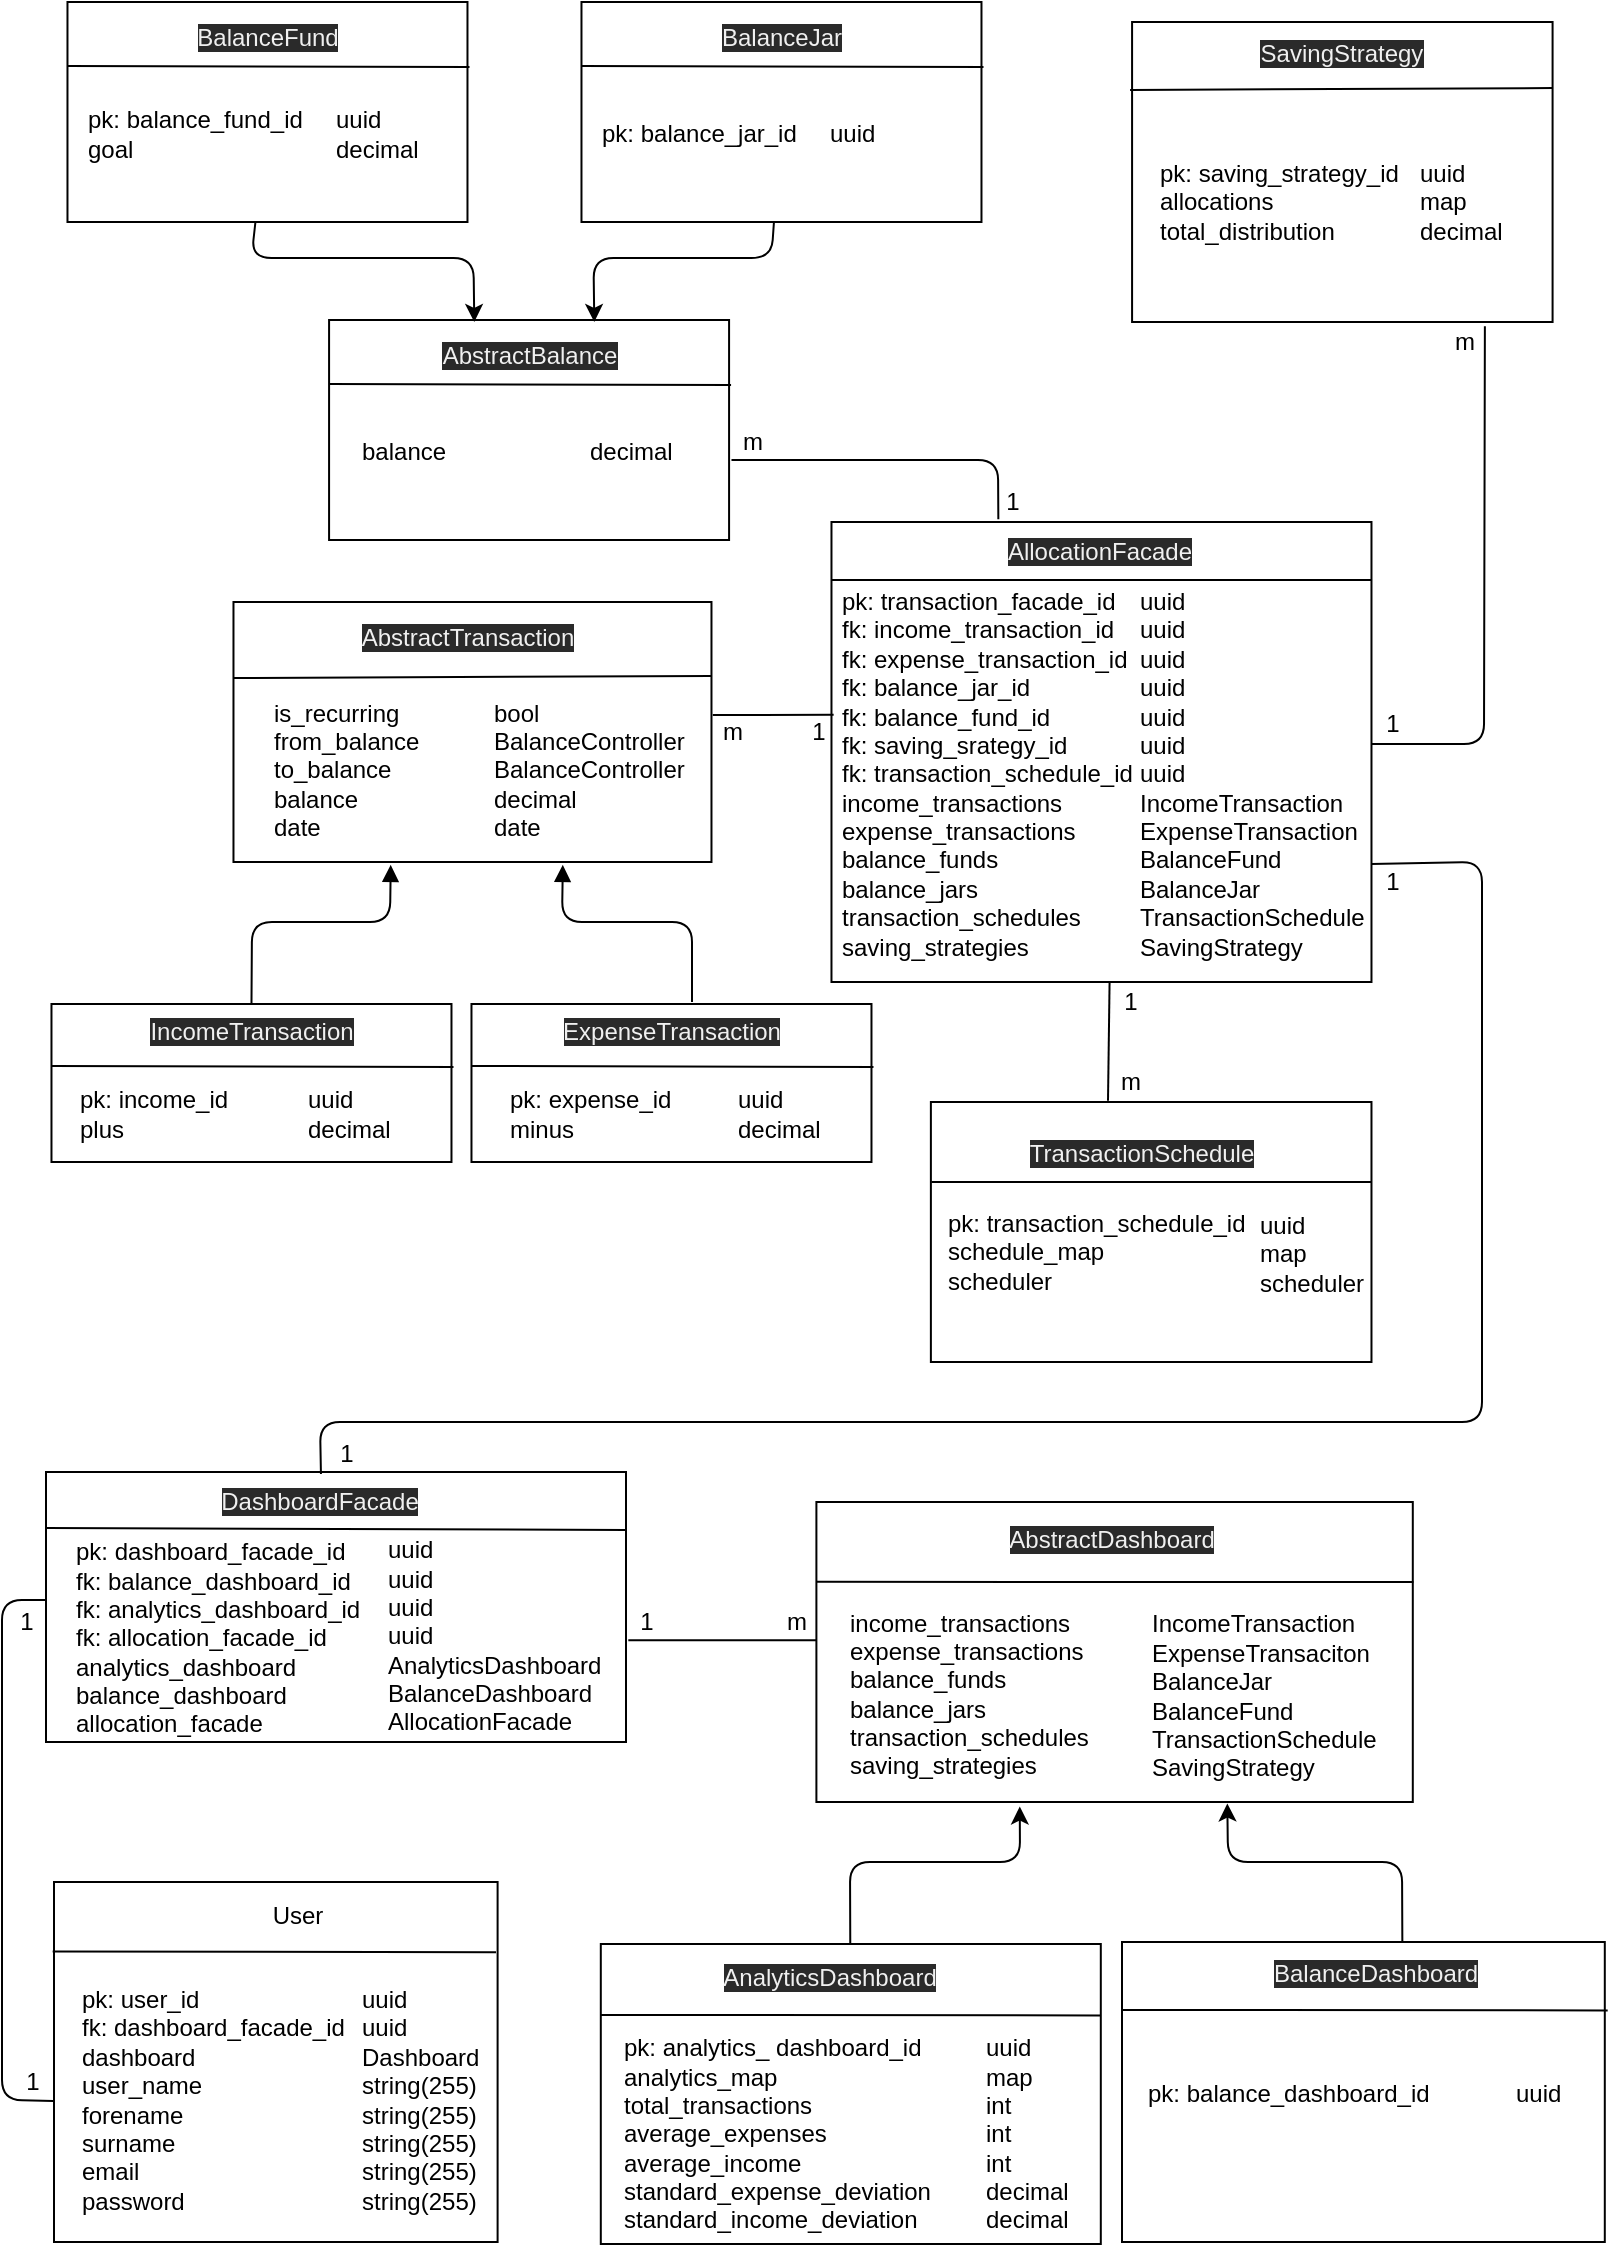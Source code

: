<mxfile>
    <diagram id="Hlew2SzYprfg2hBASBOW" name="Page-1">
        <mxGraphModel dx="754" dy="537" grid="1" gridSize="10" guides="1" tooltips="1" connect="1" arrows="1" fold="1" page="1" pageScale="1" pageWidth="827" pageHeight="1169" math="0" shadow="0">
            <root>
                <mxCell id="0"/>
                <mxCell id="1" parent="0"/>
                <mxCell id="2" value="" style="rounded=0;whiteSpace=wrap;html=1;align=center;" parent="1" vertex="1">
                    <mxGeometry x="46" y="970" width="221.8" height="180" as="geometry"/>
                </mxCell>
                <mxCell id="3" value="" style="rounded=0;whiteSpace=wrap;html=1;" parent="1" vertex="1">
                    <mxGeometry x="427.2" y="780" width="298.2" height="150" as="geometry"/>
                </mxCell>
                <mxCell id="4" value="" style="rounded=0;whiteSpace=wrap;html=1;" parent="1" vertex="1">
                    <mxGeometry x="183.54" y="189" width="200" height="110" as="geometry"/>
                </mxCell>
                <mxCell id="5" value="" style="rounded=0;whiteSpace=wrap;html=1;" parent="1" vertex="1">
                    <mxGeometry x="585.04" y="40" width="210.25" height="150" as="geometry"/>
                </mxCell>
                <mxCell id="6" value="" style="rounded=0;whiteSpace=wrap;html=1;" parent="1" vertex="1">
                    <mxGeometry x="135.74" y="330" width="239" height="130" as="geometry"/>
                </mxCell>
                <mxCell id="19" value="pk: user_id&lt;br&gt;fk: dashboard_facade_id&lt;br&gt;dashboard&lt;br&gt;user_name&lt;br&gt;forename&lt;br&gt;surname&lt;br&gt;email&lt;br&gt;password" style="text;html=1;strokeColor=none;fillColor=none;align=left;verticalAlign=middle;whiteSpace=wrap;rounded=0;" parent="1" vertex="1">
                    <mxGeometry x="57.8" y="1029" width="138.2" height="100" as="geometry"/>
                </mxCell>
                <mxCell id="20" value="uuid&lt;br&gt;uuid&lt;br&gt;Dashboard&lt;br&gt;string(255)&lt;br&gt;string(255)&lt;br&gt;string(255)&lt;br&gt;string(255)&lt;br&gt;string(255)" style="text;html=1;align=left;verticalAlign=middle;resizable=0;points=[];autosize=1;strokeColor=none;fillColor=none;" parent="1" vertex="1">
                    <mxGeometry x="197.8" y="1019" width="70" height="120" as="geometry"/>
                </mxCell>
                <mxCell id="22" value="" style="endArrow=none;html=1;rounded=1;exitX=-0.003;exitY=0.193;exitDx=0;exitDy=0;exitPerimeter=0;entryX=0.996;entryY=0.284;entryDx=0;entryDy=0;entryPerimeter=0;" parent="1" source="2" edge="1">
                    <mxGeometry width="50" height="50" relative="1" as="geometry">
                        <mxPoint x="66.0" y="1004.58" as="sourcePoint"/>
                        <mxPoint x="267.0" y="1005.12" as="targetPoint"/>
                    </mxGeometry>
                </mxCell>
                <mxCell id="23" value="" style="endArrow=none;html=1;rounded=1;exitX=0;exitY=0.266;exitDx=0;exitDy=0;exitPerimeter=0;entryX=1.001;entryY=0.267;entryDx=0;entryDy=0;entryPerimeter=0;" parent="1" source="3" target="3" edge="1">
                    <mxGeometry width="50" height="50" relative="1" as="geometry">
                        <mxPoint x="427.4" y="817.77" as="sourcePoint"/>
                        <mxPoint x="628.4" y="818.28" as="targetPoint"/>
                    </mxGeometry>
                </mxCell>
                <mxCell id="24" value="&lt;span style=&quot;color: rgb(240 , 240 , 240) ; font-family: &amp;#34;helvetica&amp;#34; ; font-size: 12px ; font-style: normal ; font-weight: 400 ; letter-spacing: normal ; text-indent: 0px ; text-transform: none ; word-spacing: 0px ; background-color: rgb(42 , 42 , 42) ; display: inline ; float: none&quot;&gt;AbstractDashboard&lt;/span&gt;" style="text;whiteSpace=wrap;html=1;align=center;" parent="1" vertex="1">
                    <mxGeometry x="545.4" y="785" width="60" height="20" as="geometry"/>
                </mxCell>
                <mxCell id="25" value="&lt;span style=&quot;color: rgb(240 , 240 , 240) ; font-family: &amp;#34;helvetica&amp;#34; ; font-size: 12px ; font-style: normal ; font-weight: 400 ; letter-spacing: normal ; text-indent: 0px ; text-transform: none ; word-spacing: 0px ; background-color: rgb(42 , 42 , 42) ; display: inline ; float: none&quot;&gt;AbstractBalance&lt;/span&gt;" style="text;whiteSpace=wrap;html=1;align=center;" parent="1" vertex="1">
                    <mxGeometry x="253.54" y="193" width="60" height="20" as="geometry"/>
                </mxCell>
                <mxCell id="26" value="" style="endArrow=none;html=1;rounded=1;exitX=-0.009;exitY=0.281;exitDx=0;exitDy=0;exitPerimeter=0;entryX=0.996;entryY=0.284;entryDx=0;entryDy=0;entryPerimeter=0;" parent="1" edge="1">
                    <mxGeometry width="50" height="50" relative="1" as="geometry">
                        <mxPoint x="183.54" y="221.0" as="sourcePoint"/>
                        <mxPoint x="384.54" y="221.51" as="targetPoint"/>
                    </mxGeometry>
                </mxCell>
                <mxCell id="30" value="&lt;span style=&quot;color: rgb(240 , 240 , 240) ; font-family: &amp;#34;helvetica&amp;#34; ; font-size: 12px ; font-style: normal ; font-weight: 400 ; letter-spacing: normal ; text-indent: 0px ; text-transform: none ; word-spacing: 0px ; background-color: rgb(42 , 42 , 42) ; display: inline ; float: none&quot;&gt;AbstractTransaction&lt;/span&gt;" style="text;whiteSpace=wrap;html=1;align=center;" parent="1" vertex="1">
                    <mxGeometry x="207.74" y="334" width="90" height="30" as="geometry"/>
                </mxCell>
                <mxCell id="31" value="" style="endArrow=none;html=1;rounded=1;exitX=-0.009;exitY=0.281;exitDx=0;exitDy=0;exitPerimeter=0;" parent="1" edge="1">
                    <mxGeometry width="50" height="50" relative="1" as="geometry">
                        <mxPoint x="135.74" y="368.0" as="sourcePoint"/>
                        <mxPoint x="374.74" y="367" as="targetPoint"/>
                    </mxGeometry>
                </mxCell>
                <mxCell id="34" value="1" style="text;html=1;align=center;verticalAlign=middle;resizable=0;points=[];autosize=1;strokeColor=none;fillColor=none;" parent="1" vertex="1">
                    <mxGeometry x="417.74" y="385" width="20" height="20" as="geometry"/>
                </mxCell>
                <mxCell id="35" value="&lt;span style=&quot;color: rgb(240 , 240 , 240) ; font-family: &amp;#34;helvetica&amp;#34; ; font-size: 12px ; font-style: normal ; font-weight: 400 ; letter-spacing: normal ; text-indent: 0px ; text-transform: none ; word-spacing: 0px ; background-color: rgb(42 , 42 , 42) ; display: inline ; float: none&quot;&gt;SavingStrategy&lt;/span&gt;" style="text;whiteSpace=wrap;html=1;align=center;" parent="1" vertex="1">
                    <mxGeometry x="635.04" y="42" width="110" height="30" as="geometry"/>
                </mxCell>
                <mxCell id="36" value="" style="endArrow=none;html=1;rounded=1;exitX=-0.009;exitY=0.281;exitDx=0;exitDy=0;exitPerimeter=0;entryX=1.001;entryY=0.22;entryDx=0;entryDy=0;entryPerimeter=0;" parent="1" target="5" edge="1">
                    <mxGeometry width="50" height="50" relative="1" as="geometry">
                        <mxPoint x="584.04" y="74.0" as="sourcePoint"/>
                        <mxPoint x="785.04" y="74.51" as="targetPoint"/>
                    </mxGeometry>
                </mxCell>
                <mxCell id="41" value="" style="rounded=0;whiteSpace=wrap;html=1;" parent="1" vertex="1">
                    <mxGeometry x="44.74" y="531" width="200" height="79" as="geometry"/>
                </mxCell>
                <mxCell id="44" style="edgeStyle=none;html=1;endArrow=block;endFill=1;entryX=0.689;entryY=1.011;entryDx=0;entryDy=0;entryPerimeter=0;" parent="1" target="6" edge="1">
                    <mxGeometry relative="1" as="geometry">
                        <mxPoint x="365" y="530" as="sourcePoint"/>
                        <mxPoint x="304.74" y="490" as="targetPoint"/>
                        <Array as="points">
                            <mxPoint x="365" y="490"/>
                            <mxPoint x="300" y="490"/>
                        </Array>
                    </mxGeometry>
                </mxCell>
                <mxCell id="42" value="" style="rounded=0;whiteSpace=wrap;html=1;" parent="1" vertex="1">
                    <mxGeometry x="254.74" y="531" width="200" height="79" as="geometry"/>
                </mxCell>
                <mxCell id="43" value="" style="endArrow=block;html=1;endFill=1;exitX=0.5;exitY=0;exitDx=0;exitDy=0;entryX=0.329;entryY=1.011;entryDx=0;entryDy=0;entryPerimeter=0;" parent="1" source="41" target="6" edge="1">
                    <mxGeometry width="50" height="50" relative="1" as="geometry">
                        <mxPoint x="134.74" y="550" as="sourcePoint"/>
                        <mxPoint x="213.74" y="490" as="targetPoint"/>
                        <Array as="points">
                            <mxPoint x="145" y="490"/>
                            <mxPoint x="214" y="490"/>
                        </Array>
                    </mxGeometry>
                </mxCell>
                <mxCell id="45" value="" style="endArrow=none;html=1;rounded=1;exitX=-0.009;exitY=0.281;exitDx=0;exitDy=0;exitPerimeter=0;entryX=0.996;entryY=0.284;entryDx=0;entryDy=0;entryPerimeter=0;" parent="1" edge="1">
                    <mxGeometry width="50" height="50" relative="1" as="geometry">
                        <mxPoint x="44.74" y="562.0" as="sourcePoint"/>
                        <mxPoint x="245.74" y="562.51" as="targetPoint"/>
                    </mxGeometry>
                </mxCell>
                <mxCell id="46" value="" style="endArrow=none;html=1;rounded=1;exitX=-0.009;exitY=0.281;exitDx=0;exitDy=0;exitPerimeter=0;entryX=0.996;entryY=0.284;entryDx=0;entryDy=0;entryPerimeter=0;" parent="1" edge="1">
                    <mxGeometry width="50" height="50" relative="1" as="geometry">
                        <mxPoint x="254.74" y="562.0" as="sourcePoint"/>
                        <mxPoint x="455.74" y="562.51" as="targetPoint"/>
                    </mxGeometry>
                </mxCell>
                <mxCell id="47" value="&lt;span style=&quot;color: rgb(240 , 240 , 240) ; font-family: &amp;#34;helvetica&amp;#34; ; font-size: 12px ; font-style: normal ; font-weight: 400 ; letter-spacing: normal ; text-indent: 0px ; text-transform: none ; word-spacing: 0px ; background-color: rgb(42 , 42 , 42) ; display: inline ; float: none&quot;&gt;IncomeTransaction&lt;/span&gt;" style="text;whiteSpace=wrap;html=1;align=center;" parent="1" vertex="1">
                    <mxGeometry x="99.74" y="531" width="90" height="30" as="geometry"/>
                </mxCell>
                <mxCell id="48" value="&lt;span style=&quot;color: rgb(240 , 240 , 240) ; font-family: &amp;#34;helvetica&amp;#34; ; font-size: 12px ; font-style: normal ; font-weight: 400 ; letter-spacing: normal ; text-indent: 0px ; text-transform: none ; word-spacing: 0px ; background-color: rgb(42 , 42 , 42) ; display: inline ; float: none&quot;&gt;ExpenseTransaction&lt;/span&gt;" style="text;whiteSpace=wrap;html=1;align=center;" parent="1" vertex="1">
                    <mxGeometry x="309.74" y="531" width="90" height="30" as="geometry"/>
                </mxCell>
                <mxCell id="185" style="edgeStyle=none;html=1;entryX=0.341;entryY=1.015;entryDx=0;entryDy=0;entryPerimeter=0;" parent="1" source="59" target="3" edge="1">
                    <mxGeometry relative="1" as="geometry">
                        <Array as="points">
                            <mxPoint x="444" y="960"/>
                            <mxPoint x="529" y="960"/>
                        </Array>
                    </mxGeometry>
                </mxCell>
                <mxCell id="59" value="" style="rounded=0;whiteSpace=wrap;html=1;" parent="1" vertex="1">
                    <mxGeometry x="319.4" y="1001" width="250" height="150" as="geometry"/>
                </mxCell>
                <mxCell id="186" style="edgeStyle=none;html=1;entryX=0.689;entryY=1.005;entryDx=0;entryDy=0;entryPerimeter=0;exitX=0.642;exitY=-0.02;exitDx=0;exitDy=0;exitPerimeter=0;" parent="1" source="64" target="3" edge="1">
                    <mxGeometry relative="1" as="geometry">
                        <Array as="points">
                            <mxPoint x="720" y="960"/>
                            <mxPoint x="633" y="960"/>
                        </Array>
                    </mxGeometry>
                </mxCell>
                <mxCell id="60" value="" style="rounded=0;whiteSpace=wrap;html=1;" parent="1" vertex="1">
                    <mxGeometry x="580" y="1000" width="241.4" height="150" as="geometry"/>
                </mxCell>
                <mxCell id="61" value="" style="endArrow=none;html=1;rounded=1;exitX=0;exitY=0.403;exitDx=0;exitDy=0;exitPerimeter=0;entryX=1;entryY=0.238;entryDx=0;entryDy=0;entryPerimeter=0;" parent="1" target="59" edge="1">
                    <mxGeometry width="50" height="50" relative="1" as="geometry">
                        <mxPoint x="319.4" y="1036.45" as="sourcePoint"/>
                        <mxPoint x="558.4" y="1036.51" as="targetPoint"/>
                    </mxGeometry>
                </mxCell>
                <mxCell id="62" value="" style="endArrow=none;html=1;rounded=1;entryX=1.006;entryY=0.228;entryDx=0;entryDy=0;entryPerimeter=0;" parent="1" target="60" edge="1">
                    <mxGeometry width="50" height="50" relative="1" as="geometry">
                        <mxPoint x="580" y="1034" as="sourcePoint"/>
                        <mxPoint x="781.4" y="1025.45" as="targetPoint"/>
                    </mxGeometry>
                </mxCell>
                <mxCell id="63" value="&lt;span style=&quot;color: rgb(240 , 240 , 240) ; font-family: &amp;#34;helvetica&amp;#34; ; font-size: 12px ; font-style: normal ; font-weight: 400 ; letter-spacing: normal ; text-indent: 0px ; text-transform: none ; word-spacing: 0px ; background-color: rgb(42 , 42 , 42) ; display: inline ; float: none&quot;&gt;AnalyticsDashboard&lt;/span&gt;" style="text;whiteSpace=wrap;html=1;align=center;" parent="1" vertex="1">
                    <mxGeometry x="389.4" y="1004" width="90" height="30" as="geometry"/>
                </mxCell>
                <mxCell id="64" value="&lt;span style=&quot;color: rgb(240 , 240 , 240) ; font-family: &amp;#34;helvetica&amp;#34; ; font-size: 12px ; font-style: normal ; font-weight: 400 ; letter-spacing: normal ; text-indent: 0px ; text-transform: none ; word-spacing: 0px ; background-color: rgb(42 , 42 , 42) ; display: inline ; float: none&quot;&gt;BalanceDashboard&lt;/span&gt;" style="text;whiteSpace=wrap;html=1;align=center;" parent="1" vertex="1">
                    <mxGeometry x="662.4" y="1002" width="90" height="30" as="geometry"/>
                </mxCell>
                <mxCell id="72" value="pk: analytics_ dashboard_id&lt;br&gt;analytics_map&lt;br&gt;total_transactions&lt;br&gt;average_expenses&lt;br&gt;average_income&lt;br&gt;standard_expense_deviation&lt;br&gt;standard_income_deviation" style="text;html=1;strokeColor=none;fillColor=none;align=left;verticalAlign=middle;whiteSpace=wrap;rounded=0;" parent="1" vertex="1">
                    <mxGeometry x="329.4" y="1071" width="170" height="50" as="geometry"/>
                </mxCell>
                <mxCell id="73" value="uuid&lt;br&gt;map&lt;br&gt;int&lt;br&gt;int&lt;br&gt;int&lt;br&gt;decimal&lt;br&gt;decimal" style="text;html=1;align=left;verticalAlign=middle;resizable=0;points=[];autosize=1;strokeColor=none;fillColor=none;" parent="1" vertex="1">
                    <mxGeometry x="510.4" y="1046" width="60" height="100" as="geometry"/>
                </mxCell>
                <mxCell id="74" value="pk: balance_dashboard_id" style="text;html=1;strokeColor=none;fillColor=none;align=left;verticalAlign=middle;whiteSpace=wrap;rounded=0;" parent="1" vertex="1">
                    <mxGeometry x="591.4" y="1051" width="170" height="50" as="geometry"/>
                </mxCell>
                <mxCell id="75" value="uuid" style="text;html=1;align=left;verticalAlign=middle;resizable=0;points=[];autosize=1;strokeColor=none;fillColor=none;" parent="1" vertex="1">
                    <mxGeometry x="775.4" y="1066" width="40" height="20" as="geometry"/>
                </mxCell>
                <mxCell id="76" value="&lt;br&gt;income_transactions&lt;br&gt;expense_transactions&lt;br&gt;balance_funds&lt;br&gt;balance_jars&lt;br&gt;transaction_schedules&lt;br&gt;saving_strategies" style="text;html=1;strokeColor=none;fillColor=none;align=left;verticalAlign=middle;whiteSpace=wrap;rounded=0;" parent="1" vertex="1">
                    <mxGeometry x="442.4" y="844" width="151" height="50" as="geometry"/>
                </mxCell>
                <mxCell id="77" value="IncomeTransaction&lt;br&gt;ExpenseTransaciton&lt;br&gt;BalanceJar&lt;br&gt;BalanceFund&lt;br&gt;TransactionSchedule&lt;br&gt;SavingStrategy" style="text;html=1;align=left;verticalAlign=middle;resizable=0;points=[];autosize=1;strokeColor=none;fillColor=none;" parent="1" vertex="1">
                    <mxGeometry x="593.4" y="832" width="130" height="90" as="geometry"/>
                </mxCell>
                <mxCell id="79" value="&lt;div&gt;&lt;span&gt;User&lt;/span&gt;&lt;/div&gt;" style="text;whiteSpace=wrap;html=1;align=center;" parent="1" vertex="1">
                    <mxGeometry x="142.8" y="973" width="50" height="29" as="geometry"/>
                </mxCell>
                <mxCell id="80" value="is_recurring&lt;br&gt;from_balance&lt;br&gt;to_balance&lt;br&gt;balance&lt;br&gt;date" style="text;html=1;strokeColor=none;fillColor=none;align=left;verticalAlign=middle;whiteSpace=wrap;rounded=0;" parent="1" vertex="1">
                    <mxGeometry x="153.74" y="389" width="112" height="50" as="geometry"/>
                </mxCell>
                <mxCell id="81" value="bool&lt;br&gt;BalanceController&lt;br&gt;BalanceController&lt;br&gt;decimal&lt;br&gt;date" style="text;html=1;align=left;verticalAlign=middle;resizable=0;points=[];autosize=1;strokeColor=none;fillColor=none;" parent="1" vertex="1">
                    <mxGeometry x="263.74" y="374" width="110" height="80" as="geometry"/>
                </mxCell>
                <mxCell id="82" value="balance" style="text;html=1;strokeColor=none;fillColor=none;align=left;verticalAlign=middle;whiteSpace=wrap;rounded=0;" parent="1" vertex="1">
                    <mxGeometry x="197.74" y="230" width="112" height="50" as="geometry"/>
                </mxCell>
                <mxCell id="83" value="decimal" style="text;html=1;align=left;verticalAlign=middle;resizable=0;points=[];autosize=1;strokeColor=none;fillColor=none;" parent="1" vertex="1">
                    <mxGeometry x="311.74" y="245" width="60" height="20" as="geometry"/>
                </mxCell>
                <mxCell id="152" style="edgeStyle=none;html=1;entryX=0.363;entryY=0.009;entryDx=0;entryDy=0;entryPerimeter=0;endArrow=classic;endFill=1;" parent="1" source="91" target="4" edge="1">
                    <mxGeometry relative="1" as="geometry">
                        <Array as="points">
                            <mxPoint x="144.74" y="158"/>
                            <mxPoint x="255.74" y="158"/>
                        </Array>
                    </mxGeometry>
                </mxCell>
                <mxCell id="91" value="" style="rounded=0;whiteSpace=wrap;html=1;" parent="1" vertex="1">
                    <mxGeometry x="52.74" y="30" width="200" height="110" as="geometry"/>
                </mxCell>
                <mxCell id="92" value="&lt;span style=&quot;color: rgb(240 , 240 , 240) ; font-family: &amp;#34;helvetica&amp;#34; ; font-size: 12px ; font-style: normal ; font-weight: 400 ; letter-spacing: normal ; text-indent: 0px ; text-transform: none ; word-spacing: 0px ; background-color: rgb(42 , 42 , 42) ; display: inline ; float: none&quot;&gt;BalanceFund&lt;/span&gt;" style="text;whiteSpace=wrap;html=1;align=center;" parent="1" vertex="1">
                    <mxGeometry x="122.74" y="34" width="60" height="20" as="geometry"/>
                </mxCell>
                <mxCell id="93" value="" style="endArrow=none;html=1;rounded=1;exitX=-0.009;exitY=0.281;exitDx=0;exitDy=0;exitPerimeter=0;entryX=0.996;entryY=0.284;entryDx=0;entryDy=0;entryPerimeter=0;" parent="1" edge="1">
                    <mxGeometry width="50" height="50" relative="1" as="geometry">
                        <mxPoint x="52.74" y="62.0" as="sourcePoint"/>
                        <mxPoint x="253.74" y="62.51" as="targetPoint"/>
                    </mxGeometry>
                </mxCell>
                <mxCell id="94" value="pk: balance_fund_id&lt;br&gt;goal" style="text;html=1;strokeColor=none;fillColor=none;align=left;verticalAlign=middle;whiteSpace=wrap;rounded=0;" parent="1" vertex="1">
                    <mxGeometry x="60.94" y="71" width="112" height="50" as="geometry"/>
                </mxCell>
                <mxCell id="95" value="uuid&lt;br&gt;decimal" style="text;html=1;align=left;verticalAlign=middle;resizable=0;points=[];autosize=1;strokeColor=none;fillColor=none;" parent="1" vertex="1">
                    <mxGeometry x="184.94" y="81" width="60" height="30" as="geometry"/>
                </mxCell>
                <mxCell id="153" style="edgeStyle=none;html=1;entryX=0.663;entryY=0.009;entryDx=0;entryDy=0;entryPerimeter=0;endArrow=classic;endFill=1;startArrow=none;startFill=0;" parent="1" source="96" target="4" edge="1">
                    <mxGeometry relative="1" as="geometry">
                        <Array as="points">
                            <mxPoint x="404.74" y="158"/>
                            <mxPoint x="315.74" y="158"/>
                        </Array>
                    </mxGeometry>
                </mxCell>
                <mxCell id="96" value="" style="rounded=0;whiteSpace=wrap;html=1;" parent="1" vertex="1">
                    <mxGeometry x="309.74" y="30" width="200" height="110" as="geometry"/>
                </mxCell>
                <mxCell id="97" value="&lt;span style=&quot;color: rgb(240 , 240 , 240) ; font-family: &amp;#34;helvetica&amp;#34; ; font-size: 12px ; font-style: normal ; font-weight: 400 ; letter-spacing: normal ; text-indent: 0px ; text-transform: none ; word-spacing: 0px ; background-color: rgb(42 , 42 , 42) ; display: inline ; float: none&quot;&gt;BalanceJar&lt;/span&gt;" style="text;whiteSpace=wrap;html=1;align=center;" parent="1" vertex="1">
                    <mxGeometry x="379.74" y="34" width="60" height="20" as="geometry"/>
                </mxCell>
                <mxCell id="98" value="" style="endArrow=none;html=1;rounded=1;exitX=-0.009;exitY=0.281;exitDx=0;exitDy=0;exitPerimeter=0;entryX=0.996;entryY=0.284;entryDx=0;entryDy=0;entryPerimeter=0;" parent="1" edge="1">
                    <mxGeometry width="50" height="50" relative="1" as="geometry">
                        <mxPoint x="309.74" y="62.0" as="sourcePoint"/>
                        <mxPoint x="510.74" y="62.51" as="targetPoint"/>
                    </mxGeometry>
                </mxCell>
                <mxCell id="99" value="pk: balance_jar_id" style="text;html=1;strokeColor=none;fillColor=none;align=left;verticalAlign=middle;whiteSpace=wrap;rounded=0;" parent="1" vertex="1">
                    <mxGeometry x="317.94" y="71" width="112" height="50" as="geometry"/>
                </mxCell>
                <mxCell id="100" value="uuid" style="text;html=1;align=left;verticalAlign=middle;resizable=0;points=[];autosize=1;strokeColor=none;fillColor=none;" parent="1" vertex="1">
                    <mxGeometry x="431.94" y="86" width="40" height="20" as="geometry"/>
                </mxCell>
                <mxCell id="108" value="pk: saving_strategy_id&lt;br&gt;allocations&lt;br&gt;total_distribution" style="text;html=1;strokeColor=none;fillColor=none;align=left;verticalAlign=middle;whiteSpace=wrap;rounded=0;" parent="1" vertex="1">
                    <mxGeometry x="597.04" y="105" width="170" height="50" as="geometry"/>
                </mxCell>
                <mxCell id="109" value="uuid&lt;br&gt;map&lt;br&gt;decimal" style="text;html=1;align=left;verticalAlign=middle;resizable=0;points=[];autosize=1;strokeColor=none;fillColor=none;" parent="1" vertex="1">
                    <mxGeometry x="727.04" y="105" width="60" height="50" as="geometry"/>
                </mxCell>
                <mxCell id="112" value="" style="rounded=0;whiteSpace=wrap;html=1;" parent="1" vertex="1">
                    <mxGeometry x="484.44" y="580" width="220.3" height="130" as="geometry"/>
                </mxCell>
                <mxCell id="113" value="&lt;span style=&quot;color: rgb(240 , 240 , 240) ; font-family: &amp;#34;helvetica&amp;#34; ; font-size: 12px ; font-style: normal ; font-weight: 400 ; letter-spacing: normal ; text-indent: 0px ; text-transform: none ; word-spacing: 0px ; background-color: rgb(42 , 42 , 42) ; display: inline ; float: none&quot;&gt;TransactionSchedule&lt;/span&gt;" style="text;whiteSpace=wrap;html=1;align=center;" parent="1" vertex="1">
                    <mxGeometry x="534.74" y="592" width="110" height="30" as="geometry"/>
                </mxCell>
                <mxCell id="114" value="" style="endArrow=none;html=1;rounded=1;exitX=-0.009;exitY=0.281;exitDx=0;exitDy=0;exitPerimeter=0;" parent="1" edge="1">
                    <mxGeometry width="50" height="50" relative="1" as="geometry">
                        <mxPoint x="484.74" y="620.0" as="sourcePoint"/>
                        <mxPoint x="704.74" y="620" as="targetPoint"/>
                    </mxGeometry>
                </mxCell>
                <mxCell id="117" value="pk: transaction_schedule_id&lt;br&gt;schedule_map&lt;br&gt;scheduler" style="text;html=1;strokeColor=none;fillColor=none;align=left;verticalAlign=middle;whiteSpace=wrap;rounded=0;" parent="1" vertex="1">
                    <mxGeometry x="490.74" y="630" width="161.8" height="50" as="geometry"/>
                </mxCell>
                <mxCell id="118" value="uuid&lt;br&gt;map&lt;br&gt;scheduler" style="text;html=1;align=left;verticalAlign=middle;resizable=0;points=[];autosize=1;strokeColor=none;fillColor=none;" parent="1" vertex="1">
                    <mxGeometry x="646.54" y="631" width="70" height="50" as="geometry"/>
                </mxCell>
                <mxCell id="120" value="pk: income_id&lt;br&gt;plus" style="text;html=1;strokeColor=none;fillColor=none;align=left;verticalAlign=middle;whiteSpace=wrap;rounded=0;" parent="1" vertex="1">
                    <mxGeometry x="56.74" y="561" width="112" height="50" as="geometry"/>
                </mxCell>
                <mxCell id="121" value="uuid&lt;br&gt;decimal" style="text;html=1;align=left;verticalAlign=middle;resizable=0;points=[];autosize=1;strokeColor=none;fillColor=none;" parent="1" vertex="1">
                    <mxGeometry x="170.74" y="571" width="60" height="30" as="geometry"/>
                </mxCell>
                <mxCell id="122" value="pk: expense_id&lt;br&gt;minus" style="text;html=1;strokeColor=none;fillColor=none;align=left;verticalAlign=middle;whiteSpace=wrap;rounded=0;" parent="1" vertex="1">
                    <mxGeometry x="271.74" y="561" width="112" height="50" as="geometry"/>
                </mxCell>
                <mxCell id="123" value="uuid&lt;br&gt;decimal" style="text;html=1;align=left;verticalAlign=middle;resizable=0;points=[];autosize=1;strokeColor=none;fillColor=none;" parent="1" vertex="1">
                    <mxGeometry x="385.74" y="571" width="60" height="30" as="geometry"/>
                </mxCell>
                <mxCell id="130" value="" style="rounded=0;whiteSpace=wrap;html=1;" parent="1" vertex="1">
                    <mxGeometry x="434.74" y="290" width="270" height="230" as="geometry"/>
                </mxCell>
                <mxCell id="131" value="&lt;span style=&quot;color: rgb(240 , 240 , 240) ; font-family: &amp;#34;helvetica&amp;#34; ; font-size: 12px ; font-style: normal ; font-weight: 400 ; letter-spacing: normal ; text-indent: 0px ; text-transform: none ; word-spacing: 0px ; background-color: rgb(42 , 42 , 42) ; display: inline ; float: none&quot;&gt;AllocationFacade&lt;/span&gt;" style="text;whiteSpace=wrap;html=1;align=center;" parent="1" vertex="1">
                    <mxGeometry x="523.74" y="291" width="90" height="30" as="geometry"/>
                </mxCell>
                <mxCell id="132" value="" style="endArrow=none;html=1;rounded=1;exitX=0;exitY=0.308;exitDx=0;exitDy=0;exitPerimeter=0;entryX=1.001;entryY=0.308;entryDx=0;entryDy=0;entryPerimeter=0;" parent="1" edge="1">
                    <mxGeometry width="50" height="50" relative="1" as="geometry">
                        <mxPoint x="434.74" y="319.04" as="sourcePoint"/>
                        <mxPoint x="705.01" y="319.04" as="targetPoint"/>
                    </mxGeometry>
                </mxCell>
                <mxCell id="133" value="pk: transaction_facade_id&lt;br&gt;fk: income_transaction_id&lt;br&gt;fk: expense_transaction_id&lt;br&gt;fk: balance_jar_id&lt;br&gt;fk: balance_fund_id&lt;br&gt;fk: saving_srategy_id&lt;br&gt;fk: transaction_schedule_id&lt;br&gt;income_transactions&lt;br&gt;expense_transactions&lt;br&gt;balance_funds&lt;br&gt;balance_jars&lt;br&gt;transaction_schedules&lt;br&gt;saving_strategies" style="text;html=1;strokeColor=none;fillColor=none;align=left;verticalAlign=middle;whiteSpace=wrap;rounded=0;" parent="1" vertex="1">
                    <mxGeometry x="437.74" y="391" width="151" height="50" as="geometry"/>
                </mxCell>
                <mxCell id="134" value="uuid&lt;br&gt;uuid&lt;br&gt;uuid&lt;br&gt;uuid&lt;br&gt;uuid&lt;br&gt;uuid&lt;br&gt;uuid&lt;br&gt;IncomeTransaction&lt;br&gt;ExpenseTransaction&lt;br&gt;BalanceFund&lt;br&gt;BalanceJar&lt;br&gt;TransactionSchedule&lt;br&gt;SavingStrategy" style="text;html=1;align=left;verticalAlign=middle;resizable=0;points=[];autosize=1;strokeColor=none;fillColor=none;" parent="1" vertex="1">
                    <mxGeometry x="586.74" y="321" width="130" height="190" as="geometry"/>
                </mxCell>
                <mxCell id="138" value="" style="endArrow=none;html=1;exitX=1.015;exitY=0.157;exitDx=0;exitDy=0;exitPerimeter=0;entryX=0.004;entryY=0.419;entryDx=0;entryDy=0;entryPerimeter=0;" parent="1" source="81" target="130" edge="1">
                    <mxGeometry width="50" height="50" relative="1" as="geometry">
                        <mxPoint x="464.74" y="320" as="sourcePoint"/>
                        <mxPoint x="440" y="387" as="targetPoint"/>
                    </mxGeometry>
                </mxCell>
                <mxCell id="139" value="m" style="text;html=1;align=center;verticalAlign=middle;resizable=0;points=[];autosize=1;strokeColor=none;fillColor=none;" parent="1" vertex="1">
                    <mxGeometry x="369.74" y="385" width="30" height="20" as="geometry"/>
                </mxCell>
                <mxCell id="141" value="" style="endArrow=none;html=1;exitX=0.515;exitY=1;exitDx=0;exitDy=0;entryX=0.402;entryY=-0.005;entryDx=0;entryDy=0;entryPerimeter=0;exitPerimeter=0;" parent="1" source="130" target="112" edge="1">
                    <mxGeometry width="50" height="50" relative="1" as="geometry">
                        <mxPoint x="504.74" y="440" as="sourcePoint"/>
                        <mxPoint x="594.74" y="550" as="targetPoint"/>
                    </mxGeometry>
                </mxCell>
                <mxCell id="142" value="1" style="text;html=1;align=center;verticalAlign=middle;resizable=0;points=[];autosize=1;strokeColor=none;fillColor=none;" parent="1" vertex="1">
                    <mxGeometry x="573.74" y="520" width="20" height="20" as="geometry"/>
                </mxCell>
                <mxCell id="143" value="m" style="text;html=1;align=center;verticalAlign=middle;resizable=0;points=[];autosize=1;strokeColor=none;fillColor=none;" parent="1" vertex="1">
                    <mxGeometry x="568.54" y="560" width="30" height="20" as="geometry"/>
                </mxCell>
                <mxCell id="156" value="" style="endArrow=none;html=1;entryX=0.839;entryY=1.014;entryDx=0;entryDy=0;entryPerimeter=0;" parent="1" target="5" edge="1">
                    <mxGeometry width="50" height="50" relative="1" as="geometry">
                        <mxPoint x="704.74" y="401" as="sourcePoint"/>
                        <mxPoint x="754.74" y="351" as="targetPoint"/>
                        <Array as="points">
                            <mxPoint x="761" y="401"/>
                        </Array>
                    </mxGeometry>
                </mxCell>
                <mxCell id="157" value="" style="endArrow=none;html=1;exitX=0.309;exitY=-0.006;exitDx=0;exitDy=0;exitPerimeter=0;entryX=1.006;entryY=0.636;entryDx=0;entryDy=0;entryPerimeter=0;" parent="1" source="130" target="4" edge="1">
                    <mxGeometry width="50" height="50" relative="1" as="geometry">
                        <mxPoint x="470" y="290" as="sourcePoint"/>
                        <mxPoint x="520" y="240" as="targetPoint"/>
                        <Array as="points">
                            <mxPoint x="518" y="259"/>
                        </Array>
                    </mxGeometry>
                </mxCell>
                <mxCell id="159" value="1" style="text;html=1;align=center;verticalAlign=middle;resizable=0;points=[];autosize=1;strokeColor=none;fillColor=none;" parent="1" vertex="1">
                    <mxGeometry x="181.74" y="746" width="20" height="20" as="geometry"/>
                </mxCell>
                <mxCell id="160" value="1" style="text;html=1;align=center;verticalAlign=middle;resizable=0;points=[];autosize=1;strokeColor=none;fillColor=none;" parent="1" vertex="1">
                    <mxGeometry x="704.74" y="460" width="20" height="20" as="geometry"/>
                </mxCell>
                <mxCell id="161" value="1" style="text;html=1;align=center;verticalAlign=middle;resizable=0;points=[];autosize=1;strokeColor=none;fillColor=none;" parent="1" vertex="1">
                    <mxGeometry x="22.0" y="830" width="20" height="20" as="geometry"/>
                </mxCell>
                <mxCell id="162" value="1" style="text;html=1;align=center;verticalAlign=middle;resizable=0;points=[];autosize=1;strokeColor=none;fillColor=none;" parent="1" vertex="1">
                    <mxGeometry x="24.74" y="1060" width="20" height="20" as="geometry"/>
                </mxCell>
                <mxCell id="163" value="1" style="text;html=1;align=center;verticalAlign=middle;resizable=0;points=[];autosize=1;strokeColor=none;fillColor=none;" parent="1" vertex="1">
                    <mxGeometry x="704.74" y="381" width="20" height="20" as="geometry"/>
                </mxCell>
                <mxCell id="164" value="m" style="text;html=1;align=center;verticalAlign=middle;resizable=0;points=[];autosize=1;strokeColor=none;fillColor=none;" parent="1" vertex="1">
                    <mxGeometry x="736.04" y="190" width="30" height="20" as="geometry"/>
                </mxCell>
                <mxCell id="165" value="1" style="text;html=1;align=center;verticalAlign=middle;resizable=0;points=[];autosize=1;strokeColor=none;fillColor=none;" parent="1" vertex="1">
                    <mxGeometry x="514.74" y="270" width="20" height="20" as="geometry"/>
                </mxCell>
                <mxCell id="166" value="m" style="text;html=1;align=center;verticalAlign=middle;resizable=0;points=[];autosize=1;strokeColor=none;fillColor=none;" parent="1" vertex="1">
                    <mxGeometry x="379.74" y="240" width="30" height="20" as="geometry"/>
                </mxCell>
                <mxCell id="170" value="" style="rounded=0;whiteSpace=wrap;html=1;" parent="1" vertex="1">
                    <mxGeometry x="42" y="765" width="290" height="135" as="geometry"/>
                </mxCell>
                <mxCell id="172" value="&lt;span style=&quot;color: rgb(240 , 240 , 240) ; font-family: &amp;#34;helvetica&amp;#34; ; font-size: 12px ; font-style: normal ; font-weight: 400 ; letter-spacing: normal ; text-indent: 0px ; text-transform: none ; word-spacing: 0px ; background-color: rgb(42 , 42 , 42) ; display: inline ; float: none&quot;&gt;DashboardFacade&lt;/span&gt;" style="text;whiteSpace=wrap;html=1;align=center;" parent="1" vertex="1">
                    <mxGeometry x="149.47" y="766" width="60" height="20" as="geometry"/>
                </mxCell>
                <mxCell id="174" value="" style="endArrow=none;html=1;rounded=1;" parent="1" edge="1">
                    <mxGeometry width="50" height="50" relative="1" as="geometry">
                        <mxPoint x="42" y="793" as="sourcePoint"/>
                        <mxPoint x="332" y="794" as="targetPoint"/>
                    </mxGeometry>
                </mxCell>
                <mxCell id="175" value="" style="endArrow=none;html=1;exitX=-0.004;exitY=0.05;exitDx=0;exitDy=0;exitPerimeter=0;entryX=0.5;entryY=0;entryDx=0;entryDy=0;" parent="1" source="160" target="172" edge="1">
                    <mxGeometry width="50" height="50" relative="1" as="geometry">
                        <mxPoint x="780" y="510" as="sourcePoint"/>
                        <mxPoint x="440" y="780" as="targetPoint"/>
                        <Array as="points">
                            <mxPoint x="760" y="460"/>
                            <mxPoint x="760" y="740"/>
                            <mxPoint x="277" y="740"/>
                            <mxPoint x="179" y="740"/>
                        </Array>
                    </mxGeometry>
                </mxCell>
                <mxCell id="176" value="pk: dashboard_facade_id&lt;br&gt;fk: balance_dashboard_id&lt;br&gt;fk: analytics_dashboard_id&lt;br&gt;fk: allocation_facade_id&lt;br&gt;analytics_dashboard&lt;br&gt;balance_dashboard&lt;br&gt;allocation_facade" style="text;html=1;strokeColor=none;fillColor=none;align=left;verticalAlign=middle;whiteSpace=wrap;rounded=0;" parent="1" vertex="1">
                    <mxGeometry x="54.54" y="823" width="151" height="50" as="geometry"/>
                </mxCell>
                <mxCell id="177" value="uuid&lt;br&gt;uuid&lt;br&gt;uuid&lt;br&gt;uuid&lt;br&gt;AnalyticsDashboard&lt;br&gt;BalanceDashboard&lt;br&gt;AllocationFacade" style="text;html=1;align=left;verticalAlign=middle;resizable=0;points=[];autosize=1;strokeColor=none;fillColor=none;" parent="1" vertex="1">
                    <mxGeometry x="210.74" y="797" width="120" height="100" as="geometry"/>
                </mxCell>
                <mxCell id="178" value="" style="endArrow=none;html=1;exitX=1.004;exitY=0.623;exitDx=0;exitDy=0;exitPerimeter=0;entryX=0.001;entryY=0.461;entryDx=0;entryDy=0;entryPerimeter=0;" parent="1" source="170" target="3" edge="1">
                    <mxGeometry width="50" height="50" relative="1" as="geometry">
                        <mxPoint x="404.8" y="852" as="sourcePoint"/>
                        <mxPoint x="420" y="870" as="targetPoint"/>
                    </mxGeometry>
                </mxCell>
                <mxCell id="179" value="1" style="text;html=1;align=center;verticalAlign=middle;resizable=0;points=[];autosize=1;strokeColor=none;fillColor=none;" parent="1" vertex="1">
                    <mxGeometry x="332" y="830" width="20" height="20" as="geometry"/>
                </mxCell>
                <mxCell id="180" value="m" style="text;html=1;align=center;verticalAlign=middle;resizable=0;points=[];autosize=1;strokeColor=none;fillColor=none;" parent="1" vertex="1">
                    <mxGeometry x="401.94" y="830" width="30" height="20" as="geometry"/>
                </mxCell>
                <mxCell id="183" value="" style="endArrow=none;html=1;entryX=-0.002;entryY=0.608;entryDx=0;entryDy=0;entryPerimeter=0;exitX=-0.001;exitY=0.474;exitDx=0;exitDy=0;exitPerimeter=0;" parent="1" source="170" target="2" edge="1">
                    <mxGeometry width="50" height="50" relative="1" as="geometry">
                        <mxPoint x="20" y="760" as="sourcePoint"/>
                        <mxPoint x="320" y="810" as="targetPoint"/>
                        <Array as="points">
                            <mxPoint x="20" y="829"/>
                            <mxPoint x="20" y="1079"/>
                        </Array>
                    </mxGeometry>
                </mxCell>
            </root>
        </mxGraphModel>
    </diagram>
</mxfile>